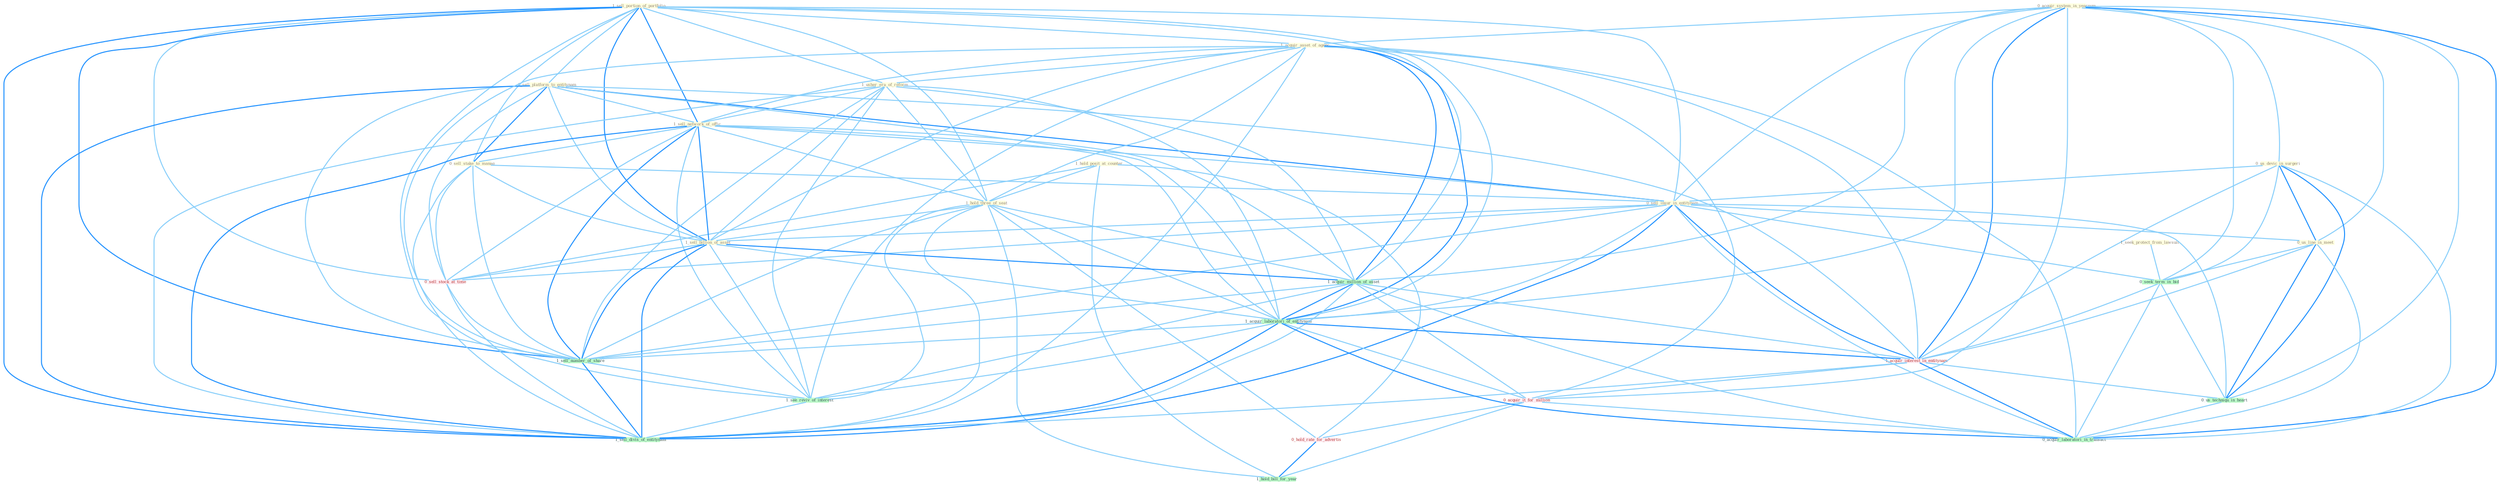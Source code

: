 Graph G{ 
    node
    [shape=polygon,style=filled,width=.5,height=.06,color="#BDFCC9",fixedsize=true,fontsize=4,
    fontcolor="#2f4f4f"];
    {node
    [color="#ffffe0", fontcolor="#8b7d6b"] "0_acquir_system_in_yearnum " "0_us_devic_in_surgeri " "1_sell_portion_of_portfolio " "1_seek_protect_from_lawsuit " "0_sell_platform_to_entitynam " "1_acquir_asset_of_agenc " "1_usher_era_of_reform " "1_hold_posit_at_counter " "1_sell_network_of_offic " "1_hold_three_of_seat " "0_sell_stake_to_manag " "0_sell_insur_in_entitynam " "1_sell_billion_of_asset " "0_us_line_in_meet "}
{node [color="#fff0f5", fontcolor="#b22222"] "1_acquir_interest_in_entitynam " "0_acquir_it_for_million " "0_hold_rate_for_advertis " "0_sell_stock_at_time "}
edge [color="#B0E2FF"];

	"0_acquir_system_in_yearnum " -- "0_us_devic_in_surgeri " [w="1", color="#87cefa" ];
	"0_acquir_system_in_yearnum " -- "1_acquir_asset_of_agenc " [w="1", color="#87cefa" ];
	"0_acquir_system_in_yearnum " -- "0_sell_insur_in_entitynam " [w="1", color="#87cefa" ];
	"0_acquir_system_in_yearnum " -- "0_us_line_in_meet " [w="1", color="#87cefa" ];
	"0_acquir_system_in_yearnum " -- "1_acquir_million_of_asset " [w="1", color="#87cefa" ];
	"0_acquir_system_in_yearnum " -- "1_acquir_laboratori_of_entitynam " [w="1", color="#87cefa" ];
	"0_acquir_system_in_yearnum " -- "0_seek_term_in_bid " [w="1", color="#87cefa" ];
	"0_acquir_system_in_yearnum " -- "1_acquir_interest_in_entitynam " [w="2", color="#1e90ff" , len=0.8];
	"0_acquir_system_in_yearnum " -- "0_us_techniqu_in_heart " [w="1", color="#87cefa" ];
	"0_acquir_system_in_yearnum " -- "0_acquir_it_for_million " [w="1", color="#87cefa" ];
	"0_acquir_system_in_yearnum " -- "0_acquir_laboratori_in_transact " [w="2", color="#1e90ff" , len=0.8];
	"0_us_devic_in_surgeri " -- "0_sell_insur_in_entitynam " [w="1", color="#87cefa" ];
	"0_us_devic_in_surgeri " -- "0_us_line_in_meet " [w="2", color="#1e90ff" , len=0.8];
	"0_us_devic_in_surgeri " -- "0_seek_term_in_bid " [w="1", color="#87cefa" ];
	"0_us_devic_in_surgeri " -- "1_acquir_interest_in_entitynam " [w="1", color="#87cefa" ];
	"0_us_devic_in_surgeri " -- "0_us_techniqu_in_heart " [w="2", color="#1e90ff" , len=0.8];
	"0_us_devic_in_surgeri " -- "0_acquir_laboratori_in_transact " [w="1", color="#87cefa" ];
	"1_sell_portion_of_portfolio " -- "0_sell_platform_to_entitynam " [w="1", color="#87cefa" ];
	"1_sell_portion_of_portfolio " -- "1_acquir_asset_of_agenc " [w="1", color="#87cefa" ];
	"1_sell_portion_of_portfolio " -- "1_usher_era_of_reform " [w="1", color="#87cefa" ];
	"1_sell_portion_of_portfolio " -- "1_sell_network_of_offic " [w="2", color="#1e90ff" , len=0.8];
	"1_sell_portion_of_portfolio " -- "1_hold_three_of_seat " [w="1", color="#87cefa" ];
	"1_sell_portion_of_portfolio " -- "0_sell_stake_to_manag " [w="1", color="#87cefa" ];
	"1_sell_portion_of_portfolio " -- "0_sell_insur_in_entitynam " [w="1", color="#87cefa" ];
	"1_sell_portion_of_portfolio " -- "1_sell_billion_of_asset " [w="2", color="#1e90ff" , len=0.8];
	"1_sell_portion_of_portfolio " -- "1_acquir_million_of_asset " [w="1", color="#87cefa" ];
	"1_sell_portion_of_portfolio " -- "1_acquir_laboratori_of_entitynam " [w="1", color="#87cefa" ];
	"1_sell_portion_of_portfolio " -- "0_sell_stock_at_time " [w="1", color="#87cefa" ];
	"1_sell_portion_of_portfolio " -- "1_sell_number_of_share " [w="2", color="#1e90ff" , len=0.8];
	"1_sell_portion_of_portfolio " -- "1_see_reviv_of_interest " [w="1", color="#87cefa" ];
	"1_sell_portion_of_portfolio " -- "1_sell_divis_of_entitynam " [w="2", color="#1e90ff" , len=0.8];
	"1_seek_protect_from_lawsuit " -- "0_seek_term_in_bid " [w="1", color="#87cefa" ];
	"0_sell_platform_to_entitynam " -- "1_sell_network_of_offic " [w="1", color="#87cefa" ];
	"0_sell_platform_to_entitynam " -- "0_sell_stake_to_manag " [w="2", color="#1e90ff" , len=0.8];
	"0_sell_platform_to_entitynam " -- "0_sell_insur_in_entitynam " [w="2", color="#1e90ff" , len=0.8];
	"0_sell_platform_to_entitynam " -- "1_sell_billion_of_asset " [w="1", color="#87cefa" ];
	"0_sell_platform_to_entitynam " -- "1_acquir_laboratori_of_entitynam " [w="1", color="#87cefa" ];
	"0_sell_platform_to_entitynam " -- "1_acquir_interest_in_entitynam " [w="1", color="#87cefa" ];
	"0_sell_platform_to_entitynam " -- "0_sell_stock_at_time " [w="1", color="#87cefa" ];
	"0_sell_platform_to_entitynam " -- "1_sell_number_of_share " [w="1", color="#87cefa" ];
	"0_sell_platform_to_entitynam " -- "1_sell_divis_of_entitynam " [w="2", color="#1e90ff" , len=0.8];
	"1_acquir_asset_of_agenc " -- "1_usher_era_of_reform " [w="1", color="#87cefa" ];
	"1_acquir_asset_of_agenc " -- "1_sell_network_of_offic " [w="1", color="#87cefa" ];
	"1_acquir_asset_of_agenc " -- "1_hold_three_of_seat " [w="1", color="#87cefa" ];
	"1_acquir_asset_of_agenc " -- "1_sell_billion_of_asset " [w="1", color="#87cefa" ];
	"1_acquir_asset_of_agenc " -- "1_acquir_million_of_asset " [w="2", color="#1e90ff" , len=0.8];
	"1_acquir_asset_of_agenc " -- "1_acquir_laboratori_of_entitynam " [w="2", color="#1e90ff" , len=0.8];
	"1_acquir_asset_of_agenc " -- "1_acquir_interest_in_entitynam " [w="1", color="#87cefa" ];
	"1_acquir_asset_of_agenc " -- "0_acquir_it_for_million " [w="1", color="#87cefa" ];
	"1_acquir_asset_of_agenc " -- "0_acquir_laboratori_in_transact " [w="1", color="#87cefa" ];
	"1_acquir_asset_of_agenc " -- "1_sell_number_of_share " [w="1", color="#87cefa" ];
	"1_acquir_asset_of_agenc " -- "1_see_reviv_of_interest " [w="1", color="#87cefa" ];
	"1_acquir_asset_of_agenc " -- "1_sell_divis_of_entitynam " [w="1", color="#87cefa" ];
	"1_usher_era_of_reform " -- "1_sell_network_of_offic " [w="1", color="#87cefa" ];
	"1_usher_era_of_reform " -- "1_hold_three_of_seat " [w="1", color="#87cefa" ];
	"1_usher_era_of_reform " -- "1_sell_billion_of_asset " [w="1", color="#87cefa" ];
	"1_usher_era_of_reform " -- "1_acquir_million_of_asset " [w="1", color="#87cefa" ];
	"1_usher_era_of_reform " -- "1_acquir_laboratori_of_entitynam " [w="1", color="#87cefa" ];
	"1_usher_era_of_reform " -- "1_sell_number_of_share " [w="1", color="#87cefa" ];
	"1_usher_era_of_reform " -- "1_see_reviv_of_interest " [w="1", color="#87cefa" ];
	"1_usher_era_of_reform " -- "1_sell_divis_of_entitynam " [w="1", color="#87cefa" ];
	"1_hold_posit_at_counter " -- "1_hold_three_of_seat " [w="1", color="#87cefa" ];
	"1_hold_posit_at_counter " -- "0_hold_rate_for_advertis " [w="1", color="#87cefa" ];
	"1_hold_posit_at_counter " -- "0_sell_stock_at_time " [w="1", color="#87cefa" ];
	"1_hold_posit_at_counter " -- "1_hold_bill_for_year " [w="1", color="#87cefa" ];
	"1_sell_network_of_offic " -- "1_hold_three_of_seat " [w="1", color="#87cefa" ];
	"1_sell_network_of_offic " -- "0_sell_stake_to_manag " [w="1", color="#87cefa" ];
	"1_sell_network_of_offic " -- "0_sell_insur_in_entitynam " [w="1", color="#87cefa" ];
	"1_sell_network_of_offic " -- "1_sell_billion_of_asset " [w="2", color="#1e90ff" , len=0.8];
	"1_sell_network_of_offic " -- "1_acquir_million_of_asset " [w="1", color="#87cefa" ];
	"1_sell_network_of_offic " -- "1_acquir_laboratori_of_entitynam " [w="1", color="#87cefa" ];
	"1_sell_network_of_offic " -- "0_sell_stock_at_time " [w="1", color="#87cefa" ];
	"1_sell_network_of_offic " -- "1_sell_number_of_share " [w="2", color="#1e90ff" , len=0.8];
	"1_sell_network_of_offic " -- "1_see_reviv_of_interest " [w="1", color="#87cefa" ];
	"1_sell_network_of_offic " -- "1_sell_divis_of_entitynam " [w="2", color="#1e90ff" , len=0.8];
	"1_hold_three_of_seat " -- "1_sell_billion_of_asset " [w="1", color="#87cefa" ];
	"1_hold_three_of_seat " -- "1_acquir_million_of_asset " [w="1", color="#87cefa" ];
	"1_hold_three_of_seat " -- "1_acquir_laboratori_of_entitynam " [w="1", color="#87cefa" ];
	"1_hold_three_of_seat " -- "0_hold_rate_for_advertis " [w="1", color="#87cefa" ];
	"1_hold_three_of_seat " -- "1_sell_number_of_share " [w="1", color="#87cefa" ];
	"1_hold_three_of_seat " -- "1_see_reviv_of_interest " [w="1", color="#87cefa" ];
	"1_hold_three_of_seat " -- "1_hold_bill_for_year " [w="1", color="#87cefa" ];
	"1_hold_three_of_seat " -- "1_sell_divis_of_entitynam " [w="1", color="#87cefa" ];
	"0_sell_stake_to_manag " -- "0_sell_insur_in_entitynam " [w="1", color="#87cefa" ];
	"0_sell_stake_to_manag " -- "1_sell_billion_of_asset " [w="1", color="#87cefa" ];
	"0_sell_stake_to_manag " -- "0_sell_stock_at_time " [w="1", color="#87cefa" ];
	"0_sell_stake_to_manag " -- "1_sell_number_of_share " [w="1", color="#87cefa" ];
	"0_sell_stake_to_manag " -- "1_sell_divis_of_entitynam " [w="1", color="#87cefa" ];
	"0_sell_insur_in_entitynam " -- "1_sell_billion_of_asset " [w="1", color="#87cefa" ];
	"0_sell_insur_in_entitynam " -- "0_us_line_in_meet " [w="1", color="#87cefa" ];
	"0_sell_insur_in_entitynam " -- "1_acquir_laboratori_of_entitynam " [w="1", color="#87cefa" ];
	"0_sell_insur_in_entitynam " -- "0_seek_term_in_bid " [w="1", color="#87cefa" ];
	"0_sell_insur_in_entitynam " -- "1_acquir_interest_in_entitynam " [w="2", color="#1e90ff" , len=0.8];
	"0_sell_insur_in_entitynam " -- "0_us_techniqu_in_heart " [w="1", color="#87cefa" ];
	"0_sell_insur_in_entitynam " -- "0_acquir_laboratori_in_transact " [w="1", color="#87cefa" ];
	"0_sell_insur_in_entitynam " -- "0_sell_stock_at_time " [w="1", color="#87cefa" ];
	"0_sell_insur_in_entitynam " -- "1_sell_number_of_share " [w="1", color="#87cefa" ];
	"0_sell_insur_in_entitynam " -- "1_sell_divis_of_entitynam " [w="2", color="#1e90ff" , len=0.8];
	"1_sell_billion_of_asset " -- "1_acquir_million_of_asset " [w="2", color="#1e90ff" , len=0.8];
	"1_sell_billion_of_asset " -- "1_acquir_laboratori_of_entitynam " [w="1", color="#87cefa" ];
	"1_sell_billion_of_asset " -- "0_sell_stock_at_time " [w="1", color="#87cefa" ];
	"1_sell_billion_of_asset " -- "1_sell_number_of_share " [w="2", color="#1e90ff" , len=0.8];
	"1_sell_billion_of_asset " -- "1_see_reviv_of_interest " [w="1", color="#87cefa" ];
	"1_sell_billion_of_asset " -- "1_sell_divis_of_entitynam " [w="2", color="#1e90ff" , len=0.8];
	"0_us_line_in_meet " -- "0_seek_term_in_bid " [w="1", color="#87cefa" ];
	"0_us_line_in_meet " -- "1_acquir_interest_in_entitynam " [w="1", color="#87cefa" ];
	"0_us_line_in_meet " -- "0_us_techniqu_in_heart " [w="2", color="#1e90ff" , len=0.8];
	"0_us_line_in_meet " -- "0_acquir_laboratori_in_transact " [w="1", color="#87cefa" ];
	"1_acquir_million_of_asset " -- "1_acquir_laboratori_of_entitynam " [w="2", color="#1e90ff" , len=0.8];
	"1_acquir_million_of_asset " -- "1_acquir_interest_in_entitynam " [w="1", color="#87cefa" ];
	"1_acquir_million_of_asset " -- "0_acquir_it_for_million " [w="1", color="#87cefa" ];
	"1_acquir_million_of_asset " -- "0_acquir_laboratori_in_transact " [w="1", color="#87cefa" ];
	"1_acquir_million_of_asset " -- "1_sell_number_of_share " [w="1", color="#87cefa" ];
	"1_acquir_million_of_asset " -- "1_see_reviv_of_interest " [w="1", color="#87cefa" ];
	"1_acquir_million_of_asset " -- "1_sell_divis_of_entitynam " [w="1", color="#87cefa" ];
	"1_acquir_laboratori_of_entitynam " -- "1_acquir_interest_in_entitynam " [w="2", color="#1e90ff" , len=0.8];
	"1_acquir_laboratori_of_entitynam " -- "0_acquir_it_for_million " [w="1", color="#87cefa" ];
	"1_acquir_laboratori_of_entitynam " -- "0_acquir_laboratori_in_transact " [w="2", color="#1e90ff" , len=0.8];
	"1_acquir_laboratori_of_entitynam " -- "1_sell_number_of_share " [w="1", color="#87cefa" ];
	"1_acquir_laboratori_of_entitynam " -- "1_see_reviv_of_interest " [w="1", color="#87cefa" ];
	"1_acquir_laboratori_of_entitynam " -- "1_sell_divis_of_entitynam " [w="2", color="#1e90ff" , len=0.8];
	"0_seek_term_in_bid " -- "1_acquir_interest_in_entitynam " [w="1", color="#87cefa" ];
	"0_seek_term_in_bid " -- "0_us_techniqu_in_heart " [w="1", color="#87cefa" ];
	"0_seek_term_in_bid " -- "0_acquir_laboratori_in_transact " [w="1", color="#87cefa" ];
	"1_acquir_interest_in_entitynam " -- "0_us_techniqu_in_heart " [w="1", color="#87cefa" ];
	"1_acquir_interest_in_entitynam " -- "0_acquir_it_for_million " [w="1", color="#87cefa" ];
	"1_acquir_interest_in_entitynam " -- "0_acquir_laboratori_in_transact " [w="2", color="#1e90ff" , len=0.8];
	"1_acquir_interest_in_entitynam " -- "1_sell_divis_of_entitynam " [w="1", color="#87cefa" ];
	"0_us_techniqu_in_heart " -- "0_acquir_laboratori_in_transact " [w="1", color="#87cefa" ];
	"0_acquir_it_for_million " -- "0_hold_rate_for_advertis " [w="1", color="#87cefa" ];
	"0_acquir_it_for_million " -- "0_acquir_laboratori_in_transact " [w="1", color="#87cefa" ];
	"0_acquir_it_for_million " -- "1_hold_bill_for_year " [w="1", color="#87cefa" ];
	"0_hold_rate_for_advertis " -- "1_hold_bill_for_year " [w="2", color="#1e90ff" , len=0.8];
	"0_sell_stock_at_time " -- "1_sell_number_of_share " [w="1", color="#87cefa" ];
	"0_sell_stock_at_time " -- "1_sell_divis_of_entitynam " [w="1", color="#87cefa" ];
	"1_sell_number_of_share " -- "1_see_reviv_of_interest " [w="1", color="#87cefa" ];
	"1_sell_number_of_share " -- "1_sell_divis_of_entitynam " [w="2", color="#1e90ff" , len=0.8];
	"1_see_reviv_of_interest " -- "1_sell_divis_of_entitynam " [w="1", color="#87cefa" ];
}